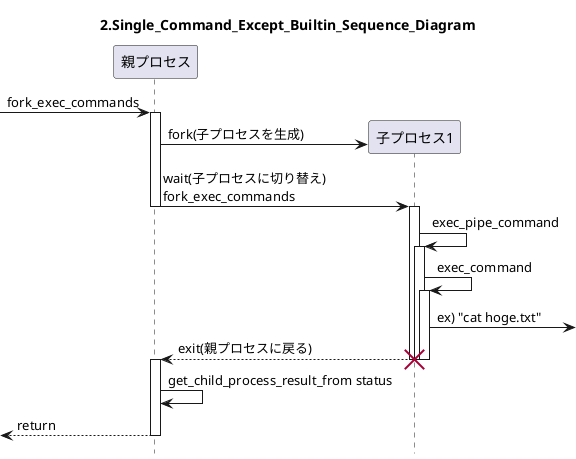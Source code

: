 

@startuml
title 2.Single_Command_Except_Builtin_Sequence_Diagram
hide footbox

participant "親プロセス" as Parent
participant "子プロセス1" as Child1

[-> Parent : fork_exec_commands
activate Parent
create Child1
Parent -> Child1 : fork(子プロセスを生成)
Parent -> Child1 : wait(子プロセスに切り替え)\nfork_exec_commands
deactivate Parent
activate Child1
Child1 -> Child1 : exec_pipe_command
activate Child1
Child1 -> Child1 : exec_command
activate Child1
Child1->] : ex) "cat hoge.txt"
Parent <-- Child1 : exit(親プロセスに戻る)
deactivate Child1
deactivate Child1
deactivate Child1
destroy Child1
activate Parent
Parent -> Parent : get_child_process_result_from status
[<-- Parent : return
deactivate Parent

@enduml